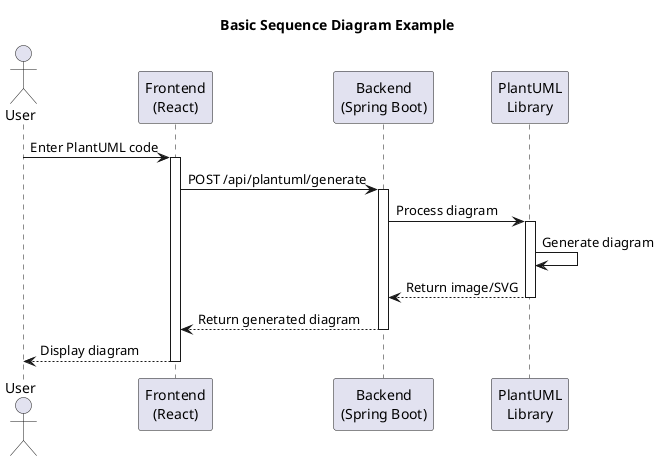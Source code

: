 @startuml Basic Sequence Diagram
title Basic Sequence Diagram Example

actor User
participant "Frontend\n(React)" as FE
participant "Backend\n(Spring Boot)" as BE
participant "PlantUML\nLibrary" as PL

User -> FE: Enter PlantUML code
activate FE

FE -> BE: POST /api/plantuml/generate
activate BE

BE -> PL: Process diagram
activate PL
PL -> PL: Generate diagram
PL --> BE: Return image/SVG
deactivate PL

BE --> FE: Return generated diagram
deactivate BE

FE --> User: Display diagram
deactivate FE

@enduml
